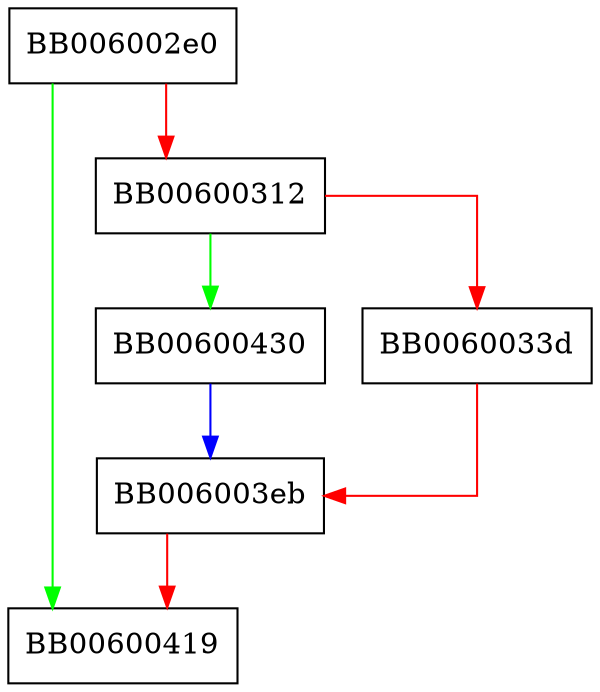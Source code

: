 digraph OSSL_SELF_TEST_new {
  node [shape="box"];
  graph [splines=ortho];
  BB006002e0 -> BB00600419 [color="green"];
  BB006002e0 -> BB00600312 [color="red"];
  BB00600312 -> BB00600430 [color="green"];
  BB00600312 -> BB0060033d [color="red"];
  BB0060033d -> BB006003eb [color="red"];
  BB006003eb -> BB00600419 [color="red"];
  BB00600430 -> BB006003eb [color="blue"];
}
